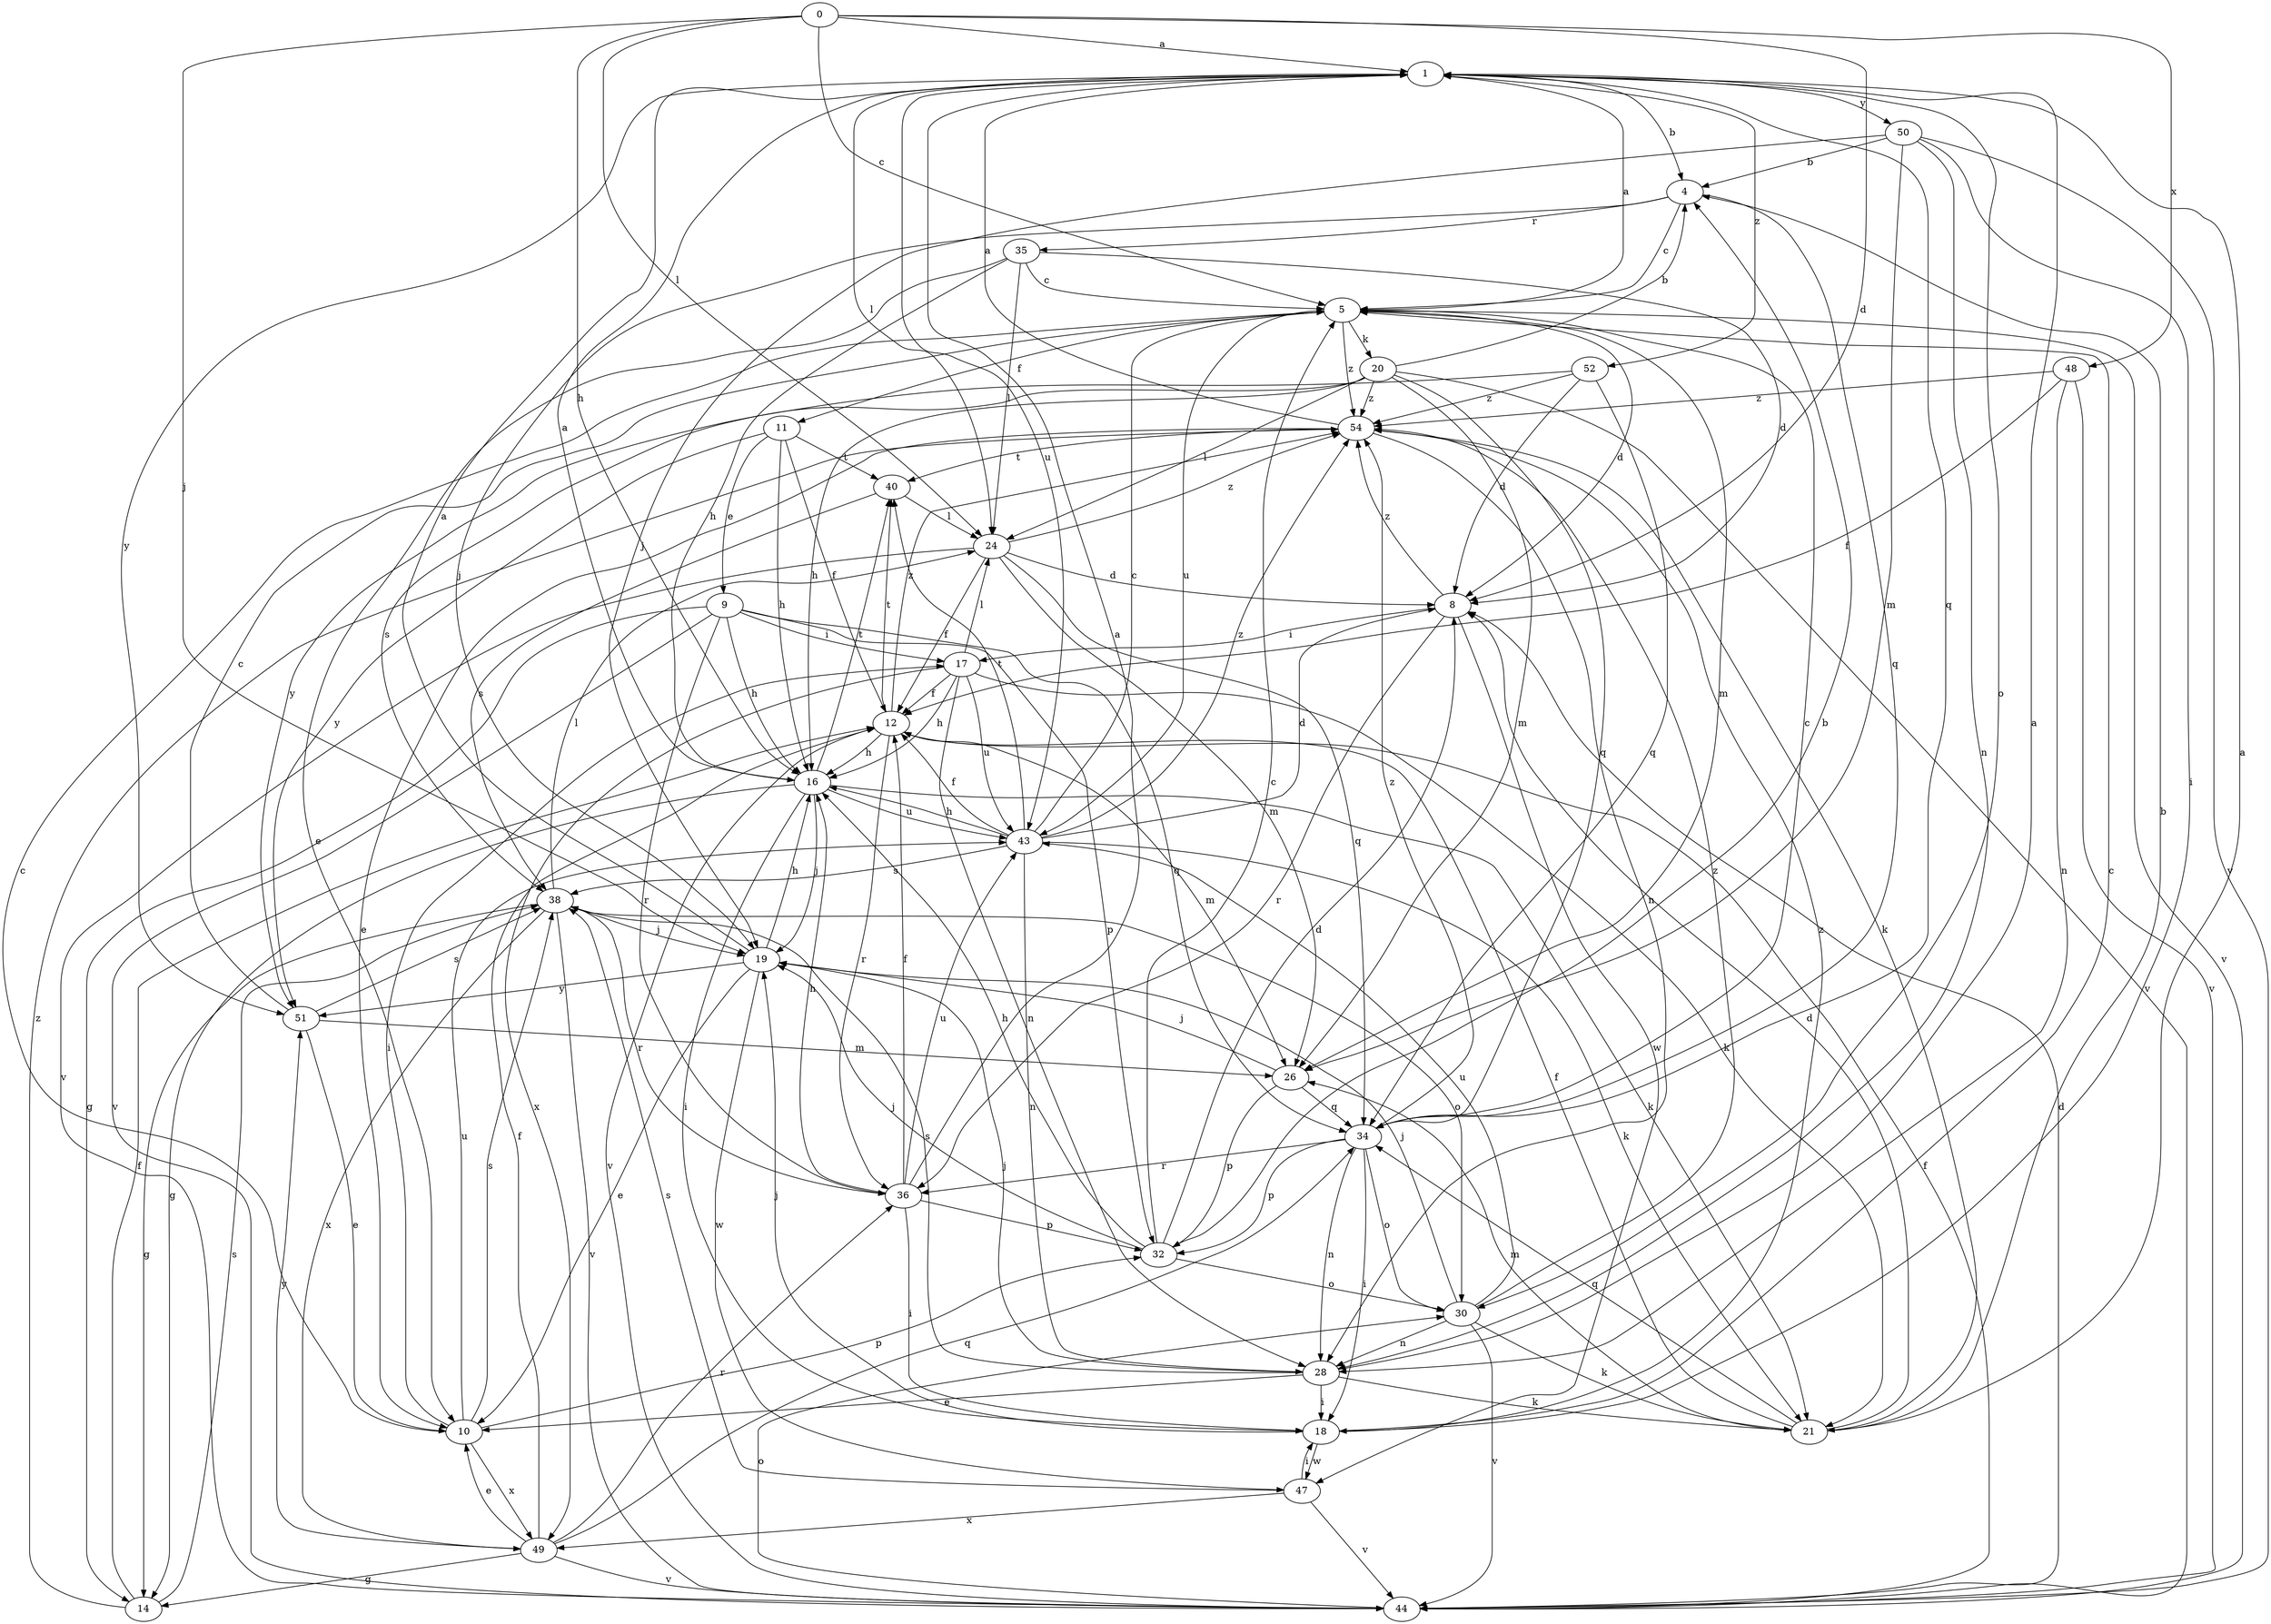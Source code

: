 strict digraph  {
0;
1;
4;
5;
8;
9;
10;
11;
12;
14;
16;
17;
18;
19;
20;
21;
24;
26;
28;
30;
32;
34;
35;
36;
38;
40;
43;
44;
47;
48;
49;
50;
51;
52;
54;
0 -> 1  [label=a];
0 -> 5  [label=c];
0 -> 8  [label=d];
0 -> 16  [label=h];
0 -> 19  [label=j];
0 -> 24  [label=l];
0 -> 48  [label=x];
1 -> 4  [label=b];
1 -> 24  [label=l];
1 -> 30  [label=o];
1 -> 34  [label=q];
1 -> 43  [label=u];
1 -> 50  [label=y];
1 -> 51  [label=y];
1 -> 52  [label=z];
4 -> 5  [label=c];
4 -> 19  [label=j];
4 -> 34  [label=q];
4 -> 35  [label=r];
5 -> 1  [label=a];
5 -> 8  [label=d];
5 -> 11  [label=f];
5 -> 20  [label=k];
5 -> 26  [label=m];
5 -> 43  [label=u];
5 -> 44  [label=v];
5 -> 54  [label=z];
8 -> 17  [label=i];
8 -> 36  [label=r];
8 -> 47  [label=w];
8 -> 54  [label=z];
9 -> 14  [label=g];
9 -> 16  [label=h];
9 -> 17  [label=i];
9 -> 32  [label=p];
9 -> 34  [label=q];
9 -> 36  [label=r];
9 -> 44  [label=v];
10 -> 5  [label=c];
10 -> 17  [label=i];
10 -> 32  [label=p];
10 -> 38  [label=s];
10 -> 43  [label=u];
10 -> 49  [label=x];
11 -> 9  [label=e];
11 -> 12  [label=f];
11 -> 16  [label=h];
11 -> 40  [label=t];
11 -> 51  [label=y];
12 -> 16  [label=h];
12 -> 26  [label=m];
12 -> 36  [label=r];
12 -> 40  [label=t];
12 -> 44  [label=v];
12 -> 54  [label=z];
14 -> 12  [label=f];
14 -> 38  [label=s];
14 -> 54  [label=z];
16 -> 1  [label=a];
16 -> 14  [label=g];
16 -> 18  [label=i];
16 -> 19  [label=j];
16 -> 21  [label=k];
16 -> 40  [label=t];
16 -> 43  [label=u];
17 -> 12  [label=f];
17 -> 16  [label=h];
17 -> 21  [label=k];
17 -> 24  [label=l];
17 -> 28  [label=n];
17 -> 43  [label=u];
17 -> 49  [label=x];
18 -> 5  [label=c];
18 -> 19  [label=j];
18 -> 47  [label=w];
18 -> 54  [label=z];
19 -> 1  [label=a];
19 -> 10  [label=e];
19 -> 16  [label=h];
19 -> 47  [label=w];
19 -> 51  [label=y];
20 -> 4  [label=b];
20 -> 16  [label=h];
20 -> 24  [label=l];
20 -> 26  [label=m];
20 -> 34  [label=q];
20 -> 38  [label=s];
20 -> 44  [label=v];
20 -> 54  [label=z];
21 -> 1  [label=a];
21 -> 4  [label=b];
21 -> 8  [label=d];
21 -> 12  [label=f];
21 -> 26  [label=m];
21 -> 34  [label=q];
24 -> 8  [label=d];
24 -> 12  [label=f];
24 -> 26  [label=m];
24 -> 34  [label=q];
24 -> 44  [label=v];
24 -> 54  [label=z];
26 -> 19  [label=j];
26 -> 32  [label=p];
26 -> 34  [label=q];
28 -> 1  [label=a];
28 -> 10  [label=e];
28 -> 18  [label=i];
28 -> 19  [label=j];
28 -> 21  [label=k];
28 -> 38  [label=s];
30 -> 19  [label=j];
30 -> 21  [label=k];
30 -> 28  [label=n];
30 -> 43  [label=u];
30 -> 44  [label=v];
30 -> 54  [label=z];
32 -> 4  [label=b];
32 -> 5  [label=c];
32 -> 8  [label=d];
32 -> 16  [label=h];
32 -> 19  [label=j];
32 -> 30  [label=o];
34 -> 5  [label=c];
34 -> 18  [label=i];
34 -> 28  [label=n];
34 -> 30  [label=o];
34 -> 32  [label=p];
34 -> 36  [label=r];
34 -> 54  [label=z];
35 -> 5  [label=c];
35 -> 8  [label=d];
35 -> 10  [label=e];
35 -> 16  [label=h];
35 -> 24  [label=l];
36 -> 1  [label=a];
36 -> 12  [label=f];
36 -> 16  [label=h];
36 -> 18  [label=i];
36 -> 32  [label=p];
36 -> 43  [label=u];
38 -> 14  [label=g];
38 -> 19  [label=j];
38 -> 24  [label=l];
38 -> 30  [label=o];
38 -> 36  [label=r];
38 -> 44  [label=v];
38 -> 49  [label=x];
40 -> 24  [label=l];
40 -> 38  [label=s];
43 -> 5  [label=c];
43 -> 8  [label=d];
43 -> 12  [label=f];
43 -> 16  [label=h];
43 -> 21  [label=k];
43 -> 28  [label=n];
43 -> 38  [label=s];
43 -> 40  [label=t];
43 -> 54  [label=z];
44 -> 8  [label=d];
44 -> 12  [label=f];
44 -> 30  [label=o];
47 -> 18  [label=i];
47 -> 38  [label=s];
47 -> 44  [label=v];
47 -> 49  [label=x];
48 -> 12  [label=f];
48 -> 28  [label=n];
48 -> 44  [label=v];
48 -> 54  [label=z];
49 -> 10  [label=e];
49 -> 12  [label=f];
49 -> 14  [label=g];
49 -> 34  [label=q];
49 -> 36  [label=r];
49 -> 44  [label=v];
49 -> 51  [label=y];
50 -> 4  [label=b];
50 -> 18  [label=i];
50 -> 19  [label=j];
50 -> 26  [label=m];
50 -> 28  [label=n];
50 -> 44  [label=v];
51 -> 5  [label=c];
51 -> 10  [label=e];
51 -> 26  [label=m];
51 -> 38  [label=s];
52 -> 8  [label=d];
52 -> 34  [label=q];
52 -> 51  [label=y];
52 -> 54  [label=z];
54 -> 1  [label=a];
54 -> 10  [label=e];
54 -> 21  [label=k];
54 -> 28  [label=n];
54 -> 40  [label=t];
}
